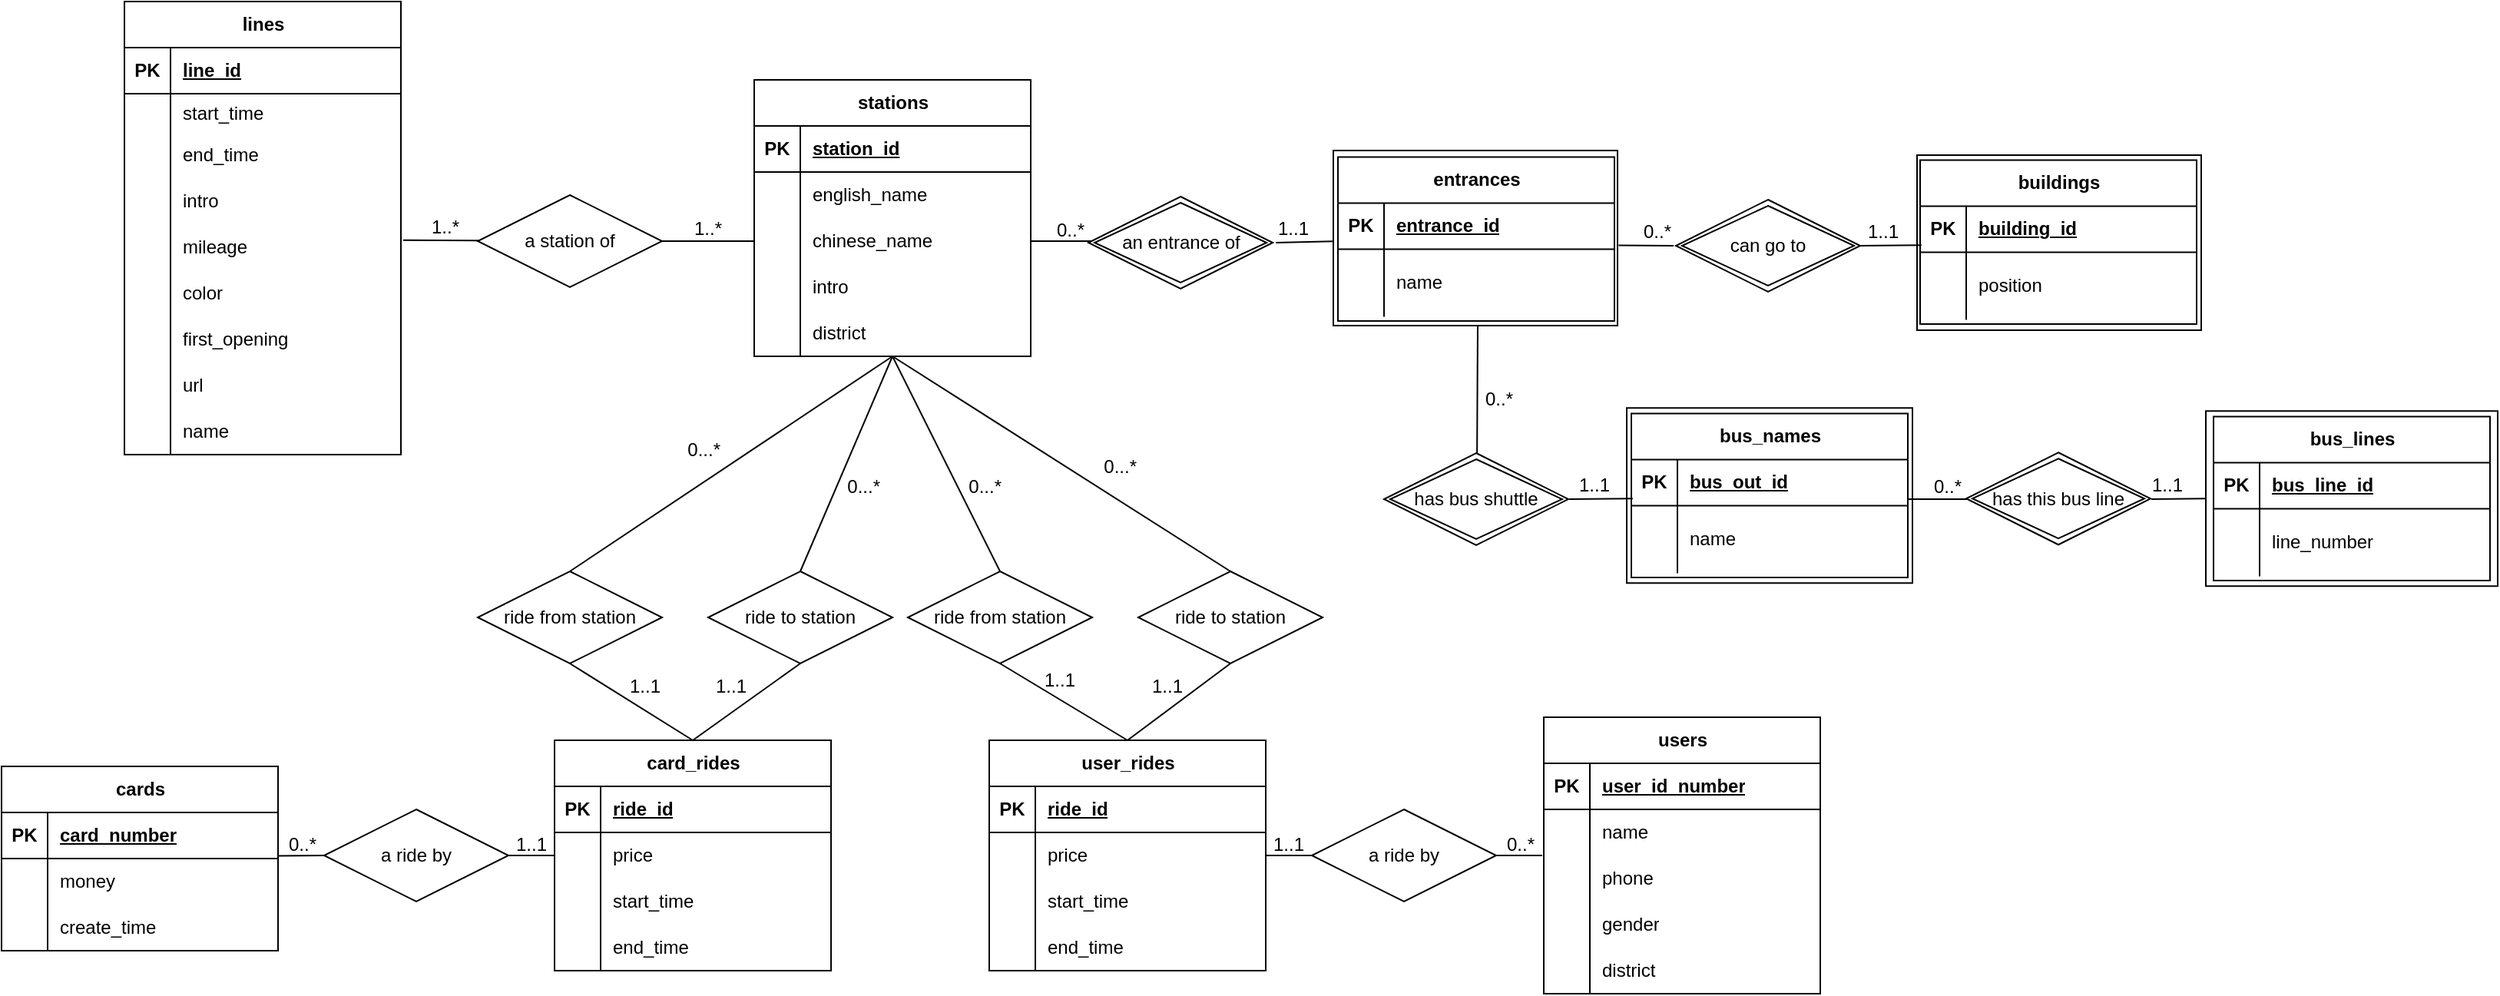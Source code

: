 <mxfile version="24.1.0" type="device">
  <diagram id="R2lEEEUBdFMjLlhIrx00" name="Page-1">
    <mxGraphModel dx="1026" dy="645" grid="1" gridSize="10" guides="1" tooltips="1" connect="1" arrows="1" fold="1" page="1" pageScale="1" pageWidth="1920" pageHeight="1200" math="0" shadow="0" extFonts="Permanent Marker^https://fonts.googleapis.com/css?family=Permanent+Marker">
      <root>
        <mxCell id="0" />
        <mxCell id="1" parent="0" />
        <mxCell id="EbB1QgQNDdHdvBnAkDd7-249" value="" style="rounded=0;whiteSpace=wrap;html=1;fillColor=none;imageWidth=24;" parent="1" vertex="1">
          <mxGeometry x="1515" y="495.63" width="190" height="114" as="geometry" />
        </mxCell>
        <mxCell id="EbB1QgQNDdHdvBnAkDd7-247" value="" style="rounded=0;whiteSpace=wrap;html=1;fillColor=none;imageWidth=24;" parent="1" vertex="1">
          <mxGeometry x="1327" y="329" width="185" height="114" as="geometry" />
        </mxCell>
        <mxCell id="EbB1QgQNDdHdvBnAkDd7-246" value="" style="rounded=0;whiteSpace=wrap;html=1;fillColor=none;imageWidth=24;" parent="1" vertex="1">
          <mxGeometry x="947" y="326" width="185" height="114" as="geometry" />
        </mxCell>
        <mxCell id="EbB1QgQNDdHdvBnAkDd7-248" value="" style="rounded=0;whiteSpace=wrap;html=1;fillColor=none;imageWidth=24;" parent="1" vertex="1">
          <mxGeometry x="1138" y="493.63" width="186" height="114" as="geometry" />
        </mxCell>
        <mxCell id="EbB1QgQNDdHdvBnAkDd7-1" value="lines" style="shape=table;startSize=30;container=1;collapsible=1;childLayout=tableLayout;fixedRows=1;rowLines=0;fontStyle=1;align=center;resizeLast=1;html=1;" parent="1" vertex="1">
          <mxGeometry x="160" y="229" width="180" height="295" as="geometry" />
        </mxCell>
        <mxCell id="EbB1QgQNDdHdvBnAkDd7-2" value="" style="shape=tableRow;horizontal=0;startSize=0;swimlaneHead=0;swimlaneBody=0;fillColor=none;collapsible=0;dropTarget=0;points=[[0,0.5],[1,0.5]];portConstraint=eastwest;top=0;left=0;right=0;bottom=1;" parent="EbB1QgQNDdHdvBnAkDd7-1" vertex="1">
          <mxGeometry y="30" width="180" height="30" as="geometry" />
        </mxCell>
        <mxCell id="EbB1QgQNDdHdvBnAkDd7-3" value="PK" style="shape=partialRectangle;connectable=0;fillColor=none;top=0;left=0;bottom=0;right=0;fontStyle=1;overflow=hidden;whiteSpace=wrap;html=1;" parent="EbB1QgQNDdHdvBnAkDd7-2" vertex="1">
          <mxGeometry width="30" height="30" as="geometry">
            <mxRectangle width="30" height="30" as="alternateBounds" />
          </mxGeometry>
        </mxCell>
        <mxCell id="EbB1QgQNDdHdvBnAkDd7-4" value="line_id" style="shape=partialRectangle;connectable=0;fillColor=none;top=0;left=0;bottom=0;right=0;align=left;spacingLeft=6;fontStyle=5;overflow=hidden;whiteSpace=wrap;html=1;" parent="EbB1QgQNDdHdvBnAkDd7-2" vertex="1">
          <mxGeometry x="30" width="150" height="30" as="geometry">
            <mxRectangle width="150" height="30" as="alternateBounds" />
          </mxGeometry>
        </mxCell>
        <mxCell id="EbB1QgQNDdHdvBnAkDd7-5" value="" style="shape=tableRow;horizontal=0;startSize=0;swimlaneHead=0;swimlaneBody=0;fillColor=none;collapsible=0;dropTarget=0;points=[[0,0.5],[1,0.5]];portConstraint=eastwest;top=0;left=0;right=0;bottom=0;" parent="EbB1QgQNDdHdvBnAkDd7-1" vertex="1">
          <mxGeometry y="60" width="180" height="25" as="geometry" />
        </mxCell>
        <mxCell id="EbB1QgQNDdHdvBnAkDd7-6" value="" style="shape=partialRectangle;connectable=0;fillColor=none;top=0;left=0;bottom=0;right=0;editable=1;overflow=hidden;whiteSpace=wrap;html=1;" parent="EbB1QgQNDdHdvBnAkDd7-5" vertex="1">
          <mxGeometry width="30" height="25" as="geometry">
            <mxRectangle width="30" height="25" as="alternateBounds" />
          </mxGeometry>
        </mxCell>
        <mxCell id="EbB1QgQNDdHdvBnAkDd7-7" value="start_time" style="shape=partialRectangle;connectable=0;fillColor=none;top=0;left=0;bottom=0;right=0;align=left;spacingLeft=6;overflow=hidden;whiteSpace=wrap;html=1;" parent="EbB1QgQNDdHdvBnAkDd7-5" vertex="1">
          <mxGeometry x="30" width="150" height="25" as="geometry">
            <mxRectangle width="150" height="25" as="alternateBounds" />
          </mxGeometry>
        </mxCell>
        <mxCell id="EbB1QgQNDdHdvBnAkDd7-8" value="" style="shape=tableRow;horizontal=0;startSize=0;swimlaneHead=0;swimlaneBody=0;fillColor=none;collapsible=0;dropTarget=0;points=[[0,0.5],[1,0.5]];portConstraint=eastwest;top=0;left=0;right=0;bottom=0;" parent="EbB1QgQNDdHdvBnAkDd7-1" vertex="1">
          <mxGeometry y="85" width="180" height="30" as="geometry" />
        </mxCell>
        <mxCell id="EbB1QgQNDdHdvBnAkDd7-9" value="" style="shape=partialRectangle;connectable=0;fillColor=none;top=0;left=0;bottom=0;right=0;editable=1;overflow=hidden;whiteSpace=wrap;html=1;" parent="EbB1QgQNDdHdvBnAkDd7-8" vertex="1">
          <mxGeometry width="30" height="30" as="geometry">
            <mxRectangle width="30" height="30" as="alternateBounds" />
          </mxGeometry>
        </mxCell>
        <mxCell id="EbB1QgQNDdHdvBnAkDd7-10" value="end_time" style="shape=partialRectangle;connectable=0;fillColor=none;top=0;left=0;bottom=0;right=0;align=left;spacingLeft=6;overflow=hidden;whiteSpace=wrap;html=1;" parent="EbB1QgQNDdHdvBnAkDd7-8" vertex="1">
          <mxGeometry x="30" width="150" height="30" as="geometry">
            <mxRectangle width="150" height="30" as="alternateBounds" />
          </mxGeometry>
        </mxCell>
        <mxCell id="EbB1QgQNDdHdvBnAkDd7-11" value="" style="shape=tableRow;horizontal=0;startSize=0;swimlaneHead=0;swimlaneBody=0;fillColor=none;collapsible=0;dropTarget=0;points=[[0,0.5],[1,0.5]];portConstraint=eastwest;top=0;left=0;right=0;bottom=0;" parent="EbB1QgQNDdHdvBnAkDd7-1" vertex="1">
          <mxGeometry y="115" width="180" height="30" as="geometry" />
        </mxCell>
        <mxCell id="EbB1QgQNDdHdvBnAkDd7-12" value="" style="shape=partialRectangle;connectable=0;fillColor=none;top=0;left=0;bottom=0;right=0;editable=1;overflow=hidden;whiteSpace=wrap;html=1;" parent="EbB1QgQNDdHdvBnAkDd7-11" vertex="1">
          <mxGeometry width="30" height="30" as="geometry">
            <mxRectangle width="30" height="30" as="alternateBounds" />
          </mxGeometry>
        </mxCell>
        <mxCell id="EbB1QgQNDdHdvBnAkDd7-13" value="intro" style="shape=partialRectangle;connectable=0;fillColor=none;top=0;left=0;bottom=0;right=0;align=left;spacingLeft=6;overflow=hidden;whiteSpace=wrap;html=1;" parent="EbB1QgQNDdHdvBnAkDd7-11" vertex="1">
          <mxGeometry x="30" width="150" height="30" as="geometry">
            <mxRectangle width="150" height="30" as="alternateBounds" />
          </mxGeometry>
        </mxCell>
        <mxCell id="EbB1QgQNDdHdvBnAkDd7-19" value="" style="shape=tableRow;horizontal=0;startSize=0;swimlaneHead=0;swimlaneBody=0;fillColor=none;collapsible=0;dropTarget=0;points=[[0,0.5],[1,0.5]];portConstraint=eastwest;top=0;left=0;right=0;bottom=0;" parent="EbB1QgQNDdHdvBnAkDd7-1" vertex="1">
          <mxGeometry y="145" width="180" height="30" as="geometry" />
        </mxCell>
        <mxCell id="EbB1QgQNDdHdvBnAkDd7-20" value="" style="shape=partialRectangle;connectable=0;fillColor=none;top=0;left=0;bottom=0;right=0;editable=1;overflow=hidden;whiteSpace=wrap;html=1;" parent="EbB1QgQNDdHdvBnAkDd7-19" vertex="1">
          <mxGeometry width="30" height="30" as="geometry">
            <mxRectangle width="30" height="30" as="alternateBounds" />
          </mxGeometry>
        </mxCell>
        <mxCell id="EbB1QgQNDdHdvBnAkDd7-21" value="mileage" style="shape=partialRectangle;connectable=0;fillColor=none;top=0;left=0;bottom=0;right=0;align=left;spacingLeft=6;overflow=hidden;whiteSpace=wrap;html=1;" parent="EbB1QgQNDdHdvBnAkDd7-19" vertex="1">
          <mxGeometry x="30" width="150" height="30" as="geometry">
            <mxRectangle width="150" height="30" as="alternateBounds" />
          </mxGeometry>
        </mxCell>
        <mxCell id="EbB1QgQNDdHdvBnAkDd7-16" value="" style="shape=tableRow;horizontal=0;startSize=0;swimlaneHead=0;swimlaneBody=0;fillColor=none;collapsible=0;dropTarget=0;points=[[0,0.5],[1,0.5]];portConstraint=eastwest;top=0;left=0;right=0;bottom=0;" parent="EbB1QgQNDdHdvBnAkDd7-1" vertex="1">
          <mxGeometry y="175" width="180" height="30" as="geometry" />
        </mxCell>
        <mxCell id="EbB1QgQNDdHdvBnAkDd7-17" value="" style="shape=partialRectangle;connectable=0;fillColor=none;top=0;left=0;bottom=0;right=0;editable=1;overflow=hidden;whiteSpace=wrap;html=1;" parent="EbB1QgQNDdHdvBnAkDd7-16" vertex="1">
          <mxGeometry width="30" height="30" as="geometry">
            <mxRectangle width="30" height="30" as="alternateBounds" />
          </mxGeometry>
        </mxCell>
        <mxCell id="EbB1QgQNDdHdvBnAkDd7-18" value="color" style="shape=partialRectangle;connectable=0;fillColor=none;top=0;left=0;bottom=0;right=0;align=left;spacingLeft=6;overflow=hidden;whiteSpace=wrap;html=1;" parent="EbB1QgQNDdHdvBnAkDd7-16" vertex="1">
          <mxGeometry x="30" width="150" height="30" as="geometry">
            <mxRectangle width="150" height="30" as="alternateBounds" />
          </mxGeometry>
        </mxCell>
        <mxCell id="EbB1QgQNDdHdvBnAkDd7-22" value="" style="shape=tableRow;horizontal=0;startSize=0;swimlaneHead=0;swimlaneBody=0;fillColor=none;collapsible=0;dropTarget=0;points=[[0,0.5],[1,0.5]];portConstraint=eastwest;top=0;left=0;right=0;bottom=0;" parent="EbB1QgQNDdHdvBnAkDd7-1" vertex="1">
          <mxGeometry y="205" width="180" height="30" as="geometry" />
        </mxCell>
        <mxCell id="EbB1QgQNDdHdvBnAkDd7-23" value="" style="shape=partialRectangle;connectable=0;fillColor=none;top=0;left=0;bottom=0;right=0;editable=1;overflow=hidden;whiteSpace=wrap;html=1;" parent="EbB1QgQNDdHdvBnAkDd7-22" vertex="1">
          <mxGeometry width="30" height="30" as="geometry">
            <mxRectangle width="30" height="30" as="alternateBounds" />
          </mxGeometry>
        </mxCell>
        <mxCell id="EbB1QgQNDdHdvBnAkDd7-24" value="first_opening" style="shape=partialRectangle;connectable=0;fillColor=none;top=0;left=0;bottom=0;right=0;align=left;spacingLeft=6;overflow=hidden;whiteSpace=wrap;html=1;" parent="EbB1QgQNDdHdvBnAkDd7-22" vertex="1">
          <mxGeometry x="30" width="150" height="30" as="geometry">
            <mxRectangle width="150" height="30" as="alternateBounds" />
          </mxGeometry>
        </mxCell>
        <mxCell id="EbB1QgQNDdHdvBnAkDd7-25" value="" style="shape=tableRow;horizontal=0;startSize=0;swimlaneHead=0;swimlaneBody=0;fillColor=none;collapsible=0;dropTarget=0;points=[[0,0.5],[1,0.5]];portConstraint=eastwest;top=0;left=0;right=0;bottom=0;" parent="EbB1QgQNDdHdvBnAkDd7-1" vertex="1">
          <mxGeometry y="235" width="180" height="30" as="geometry" />
        </mxCell>
        <mxCell id="EbB1QgQNDdHdvBnAkDd7-26" value="" style="shape=partialRectangle;connectable=0;fillColor=none;top=0;left=0;bottom=0;right=0;editable=1;overflow=hidden;whiteSpace=wrap;html=1;" parent="EbB1QgQNDdHdvBnAkDd7-25" vertex="1">
          <mxGeometry width="30" height="30" as="geometry">
            <mxRectangle width="30" height="30" as="alternateBounds" />
          </mxGeometry>
        </mxCell>
        <mxCell id="EbB1QgQNDdHdvBnAkDd7-27" value="url" style="shape=partialRectangle;connectable=0;fillColor=none;top=0;left=0;bottom=0;right=0;align=left;spacingLeft=6;overflow=hidden;whiteSpace=wrap;html=1;" parent="EbB1QgQNDdHdvBnAkDd7-25" vertex="1">
          <mxGeometry x="30" width="150" height="30" as="geometry">
            <mxRectangle width="150" height="30" as="alternateBounds" />
          </mxGeometry>
        </mxCell>
        <mxCell id="EbB1QgQNDdHdvBnAkDd7-28" value="" style="shape=tableRow;horizontal=0;startSize=0;swimlaneHead=0;swimlaneBody=0;fillColor=none;collapsible=0;dropTarget=0;points=[[0,0.5],[1,0.5]];portConstraint=eastwest;top=0;left=0;right=0;bottom=0;" parent="EbB1QgQNDdHdvBnAkDd7-1" vertex="1">
          <mxGeometry y="265" width="180" height="30" as="geometry" />
        </mxCell>
        <mxCell id="EbB1QgQNDdHdvBnAkDd7-29" value="" style="shape=partialRectangle;connectable=0;fillColor=none;top=0;left=0;bottom=0;right=0;editable=1;overflow=hidden;whiteSpace=wrap;html=1;" parent="EbB1QgQNDdHdvBnAkDd7-28" vertex="1">
          <mxGeometry width="30" height="30" as="geometry">
            <mxRectangle width="30" height="30" as="alternateBounds" />
          </mxGeometry>
        </mxCell>
        <mxCell id="EbB1QgQNDdHdvBnAkDd7-30" value="name" style="shape=partialRectangle;connectable=0;fillColor=none;top=0;left=0;bottom=0;right=0;align=left;spacingLeft=6;overflow=hidden;whiteSpace=wrap;html=1;" parent="EbB1QgQNDdHdvBnAkDd7-28" vertex="1">
          <mxGeometry x="30" width="150" height="30" as="geometry">
            <mxRectangle width="150" height="30" as="alternateBounds" />
          </mxGeometry>
        </mxCell>
        <mxCell id="EbB1QgQNDdHdvBnAkDd7-63" value="stations" style="shape=table;startSize=30;container=1;collapsible=1;childLayout=tableLayout;fixedRows=1;rowLines=0;fontStyle=1;align=center;resizeLast=1;html=1;" parent="1" vertex="1">
          <mxGeometry x="570" y="280" width="180" height="180" as="geometry" />
        </mxCell>
        <mxCell id="EbB1QgQNDdHdvBnAkDd7-64" value="" style="shape=tableRow;horizontal=0;startSize=0;swimlaneHead=0;swimlaneBody=0;fillColor=none;collapsible=0;dropTarget=0;points=[[0,0.5],[1,0.5]];portConstraint=eastwest;top=0;left=0;right=0;bottom=1;" parent="EbB1QgQNDdHdvBnAkDd7-63" vertex="1">
          <mxGeometry y="30" width="180" height="30" as="geometry" />
        </mxCell>
        <mxCell id="EbB1QgQNDdHdvBnAkDd7-65" value="PK" style="shape=partialRectangle;connectable=0;fillColor=none;top=0;left=0;bottom=0;right=0;fontStyle=1;overflow=hidden;whiteSpace=wrap;html=1;" parent="EbB1QgQNDdHdvBnAkDd7-64" vertex="1">
          <mxGeometry width="30" height="30" as="geometry">
            <mxRectangle width="30" height="30" as="alternateBounds" />
          </mxGeometry>
        </mxCell>
        <mxCell id="EbB1QgQNDdHdvBnAkDd7-66" value="station_id" style="shape=partialRectangle;connectable=0;fillColor=none;top=0;left=0;bottom=0;right=0;align=left;spacingLeft=6;fontStyle=5;overflow=hidden;whiteSpace=wrap;html=1;" parent="EbB1QgQNDdHdvBnAkDd7-64" vertex="1">
          <mxGeometry x="30" width="150" height="30" as="geometry">
            <mxRectangle width="150" height="30" as="alternateBounds" />
          </mxGeometry>
        </mxCell>
        <mxCell id="EbB1QgQNDdHdvBnAkDd7-67" value="" style="shape=tableRow;horizontal=0;startSize=0;swimlaneHead=0;swimlaneBody=0;fillColor=none;collapsible=0;dropTarget=0;points=[[0,0.5],[1,0.5]];portConstraint=eastwest;top=0;left=0;right=0;bottom=0;" parent="EbB1QgQNDdHdvBnAkDd7-63" vertex="1">
          <mxGeometry y="60" width="180" height="30" as="geometry" />
        </mxCell>
        <mxCell id="EbB1QgQNDdHdvBnAkDd7-68" value="" style="shape=partialRectangle;connectable=0;fillColor=none;top=0;left=0;bottom=0;right=0;editable=1;overflow=hidden;whiteSpace=wrap;html=1;" parent="EbB1QgQNDdHdvBnAkDd7-67" vertex="1">
          <mxGeometry width="30" height="30" as="geometry">
            <mxRectangle width="30" height="30" as="alternateBounds" />
          </mxGeometry>
        </mxCell>
        <mxCell id="EbB1QgQNDdHdvBnAkDd7-69" value="english_name" style="shape=partialRectangle;connectable=0;fillColor=none;top=0;left=0;bottom=0;right=0;align=left;spacingLeft=6;overflow=hidden;whiteSpace=wrap;html=1;" parent="EbB1QgQNDdHdvBnAkDd7-67" vertex="1">
          <mxGeometry x="30" width="150" height="30" as="geometry">
            <mxRectangle width="150" height="30" as="alternateBounds" />
          </mxGeometry>
        </mxCell>
        <mxCell id="EbB1QgQNDdHdvBnAkDd7-70" value="" style="shape=tableRow;horizontal=0;startSize=0;swimlaneHead=0;swimlaneBody=0;fillColor=none;collapsible=0;dropTarget=0;points=[[0,0.5],[1,0.5]];portConstraint=eastwest;top=0;left=0;right=0;bottom=0;" parent="EbB1QgQNDdHdvBnAkDd7-63" vertex="1">
          <mxGeometry y="90" width="180" height="30" as="geometry" />
        </mxCell>
        <mxCell id="EbB1QgQNDdHdvBnAkDd7-71" value="" style="shape=partialRectangle;connectable=0;fillColor=none;top=0;left=0;bottom=0;right=0;editable=1;overflow=hidden;whiteSpace=wrap;html=1;" parent="EbB1QgQNDdHdvBnAkDd7-70" vertex="1">
          <mxGeometry width="30" height="30" as="geometry">
            <mxRectangle width="30" height="30" as="alternateBounds" />
          </mxGeometry>
        </mxCell>
        <mxCell id="EbB1QgQNDdHdvBnAkDd7-72" value="chinese_name" style="shape=partialRectangle;connectable=0;fillColor=none;top=0;left=0;bottom=0;right=0;align=left;spacingLeft=6;overflow=hidden;whiteSpace=wrap;html=1;" parent="EbB1QgQNDdHdvBnAkDd7-70" vertex="1">
          <mxGeometry x="30" width="150" height="30" as="geometry">
            <mxRectangle width="150" height="30" as="alternateBounds" />
          </mxGeometry>
        </mxCell>
        <mxCell id="EbB1QgQNDdHdvBnAkDd7-73" value="" style="shape=tableRow;horizontal=0;startSize=0;swimlaneHead=0;swimlaneBody=0;fillColor=none;collapsible=0;dropTarget=0;points=[[0,0.5],[1,0.5]];portConstraint=eastwest;top=0;left=0;right=0;bottom=0;" parent="EbB1QgQNDdHdvBnAkDd7-63" vertex="1">
          <mxGeometry y="120" width="180" height="30" as="geometry" />
        </mxCell>
        <mxCell id="EbB1QgQNDdHdvBnAkDd7-74" value="" style="shape=partialRectangle;connectable=0;fillColor=none;top=0;left=0;bottom=0;right=0;editable=1;overflow=hidden;whiteSpace=wrap;html=1;" parent="EbB1QgQNDdHdvBnAkDd7-73" vertex="1">
          <mxGeometry width="30" height="30" as="geometry">
            <mxRectangle width="30" height="30" as="alternateBounds" />
          </mxGeometry>
        </mxCell>
        <mxCell id="EbB1QgQNDdHdvBnAkDd7-75" value="intro" style="shape=partialRectangle;connectable=0;fillColor=none;top=0;left=0;bottom=0;right=0;align=left;spacingLeft=6;overflow=hidden;whiteSpace=wrap;html=1;" parent="EbB1QgQNDdHdvBnAkDd7-73" vertex="1">
          <mxGeometry x="30" width="150" height="30" as="geometry">
            <mxRectangle width="150" height="30" as="alternateBounds" />
          </mxGeometry>
        </mxCell>
        <mxCell id="EbB1QgQNDdHdvBnAkDd7-76" value="" style="shape=tableRow;horizontal=0;startSize=0;swimlaneHead=0;swimlaneBody=0;fillColor=none;collapsible=0;dropTarget=0;points=[[0,0.5],[1,0.5]];portConstraint=eastwest;top=0;left=0;right=0;bottom=0;" parent="EbB1QgQNDdHdvBnAkDd7-63" vertex="1">
          <mxGeometry y="150" width="180" height="30" as="geometry" />
        </mxCell>
        <mxCell id="EbB1QgQNDdHdvBnAkDd7-77" value="" style="shape=partialRectangle;connectable=0;fillColor=none;top=0;left=0;bottom=0;right=0;editable=1;overflow=hidden;whiteSpace=wrap;html=1;" parent="EbB1QgQNDdHdvBnAkDd7-76" vertex="1">
          <mxGeometry width="30" height="30" as="geometry">
            <mxRectangle width="30" height="30" as="alternateBounds" />
          </mxGeometry>
        </mxCell>
        <mxCell id="EbB1QgQNDdHdvBnAkDd7-78" value="district" style="shape=partialRectangle;connectable=0;fillColor=none;top=0;left=0;bottom=0;right=0;align=left;spacingLeft=6;overflow=hidden;whiteSpace=wrap;html=1;" parent="EbB1QgQNDdHdvBnAkDd7-76" vertex="1">
          <mxGeometry x="30" width="150" height="30" as="geometry">
            <mxRectangle width="150" height="30" as="alternateBounds" />
          </mxGeometry>
        </mxCell>
        <mxCell id="EbB1QgQNDdHdvBnAkDd7-79" value="a station of" style="shape=rhombus;perimeter=rhombusPerimeter;whiteSpace=wrap;html=1;align=center;" parent="1" vertex="1">
          <mxGeometry x="390" y="355" width="120" height="60" as="geometry" />
        </mxCell>
        <mxCell id="EbB1QgQNDdHdvBnAkDd7-84" value="" style="endArrow=none;html=1;rounded=0;entryX=0;entryY=0.5;entryDx=0;entryDy=0;" parent="1" target="EbB1QgQNDdHdvBnAkDd7-70" edge="1">
          <mxGeometry relative="1" as="geometry">
            <mxPoint x="510" y="385" as="sourcePoint" />
            <mxPoint x="670" y="400" as="targetPoint" />
          </mxGeometry>
        </mxCell>
        <mxCell id="EbB1QgQNDdHdvBnAkDd7-85" value="1..*" style="resizable=0;html=1;whiteSpace=wrap;align=right;verticalAlign=bottom;" parent="EbB1QgQNDdHdvBnAkDd7-84" connectable="0" vertex="1">
          <mxGeometry x="1" relative="1" as="geometry">
            <mxPoint x="-20" as="offset" />
          </mxGeometry>
        </mxCell>
        <mxCell id="EbB1QgQNDdHdvBnAkDd7-89" value="" style="endArrow=none;html=1;rounded=0;exitX=1.008;exitY=0.344;exitDx=0;exitDy=0;exitPerimeter=0;" parent="1" source="EbB1QgQNDdHdvBnAkDd7-19" target="EbB1QgQNDdHdvBnAkDd7-79" edge="1">
          <mxGeometry relative="1" as="geometry">
            <mxPoint x="360" y="450" as="sourcePoint" />
            <mxPoint x="520" y="450" as="targetPoint" />
          </mxGeometry>
        </mxCell>
        <mxCell id="EbB1QgQNDdHdvBnAkDd7-90" value="1..*" style="resizable=0;html=1;whiteSpace=wrap;align=right;verticalAlign=bottom;" parent="EbB1QgQNDdHdvBnAkDd7-89" connectable="0" vertex="1">
          <mxGeometry x="1" relative="1" as="geometry">
            <mxPoint x="-11" as="offset" />
          </mxGeometry>
        </mxCell>
        <mxCell id="EbB1QgQNDdHdvBnAkDd7-91" value="entrances" style="shape=table;startSize=30;container=1;collapsible=1;childLayout=tableLayout;fixedRows=1;rowLines=0;fontStyle=1;align=center;resizeLast=1;html=1;" parent="1" vertex="1">
          <mxGeometry x="950" y="330.25" width="180" height="106.75" as="geometry" />
        </mxCell>
        <mxCell id="EbB1QgQNDdHdvBnAkDd7-92" value="" style="shape=tableRow;horizontal=0;startSize=0;swimlaneHead=0;swimlaneBody=0;fillColor=none;collapsible=0;dropTarget=0;points=[[0,0.5],[1,0.5]];portConstraint=eastwest;top=0;left=0;right=0;bottom=1;" parent="EbB1QgQNDdHdvBnAkDd7-91" vertex="1">
          <mxGeometry y="30" width="180" height="30" as="geometry" />
        </mxCell>
        <mxCell id="EbB1QgQNDdHdvBnAkDd7-93" value="PK" style="shape=partialRectangle;connectable=0;fillColor=none;top=0;left=0;bottom=0;right=0;fontStyle=1;overflow=hidden;whiteSpace=wrap;html=1;" parent="EbB1QgQNDdHdvBnAkDd7-92" vertex="1">
          <mxGeometry width="30" height="30" as="geometry">
            <mxRectangle width="30" height="30" as="alternateBounds" />
          </mxGeometry>
        </mxCell>
        <mxCell id="EbB1QgQNDdHdvBnAkDd7-94" value="entrance_id" style="shape=partialRectangle;connectable=0;fillColor=none;top=0;left=0;bottom=0;right=0;align=left;spacingLeft=6;fontStyle=5;overflow=hidden;whiteSpace=wrap;html=1;" parent="EbB1QgQNDdHdvBnAkDd7-92" vertex="1">
          <mxGeometry x="30" width="150" height="30" as="geometry">
            <mxRectangle width="150" height="30" as="alternateBounds" />
          </mxGeometry>
        </mxCell>
        <mxCell id="EbB1QgQNDdHdvBnAkDd7-95" value="" style="shape=tableRow;horizontal=0;startSize=0;swimlaneHead=0;swimlaneBody=0;fillColor=none;collapsible=0;dropTarget=0;points=[[0,0.5],[1,0.5]];portConstraint=eastwest;top=0;left=0;right=0;bottom=0;" parent="EbB1QgQNDdHdvBnAkDd7-91" vertex="1">
          <mxGeometry y="60" width="180" height="44" as="geometry" />
        </mxCell>
        <mxCell id="EbB1QgQNDdHdvBnAkDd7-96" value="" style="shape=partialRectangle;connectable=0;fillColor=none;top=0;left=0;bottom=0;right=0;editable=1;overflow=hidden;whiteSpace=wrap;html=1;" parent="EbB1QgQNDdHdvBnAkDd7-95" vertex="1">
          <mxGeometry width="30" height="44" as="geometry">
            <mxRectangle width="30" height="44" as="alternateBounds" />
          </mxGeometry>
        </mxCell>
        <mxCell id="EbB1QgQNDdHdvBnAkDd7-97" value="name" style="shape=partialRectangle;connectable=0;fillColor=none;top=0;left=0;bottom=0;right=0;align=left;spacingLeft=6;overflow=hidden;whiteSpace=wrap;html=1;" parent="EbB1QgQNDdHdvBnAkDd7-95" vertex="1">
          <mxGeometry x="30" width="150" height="44" as="geometry">
            <mxRectangle width="150" height="44" as="alternateBounds" />
          </mxGeometry>
        </mxCell>
        <mxCell id="EbB1QgQNDdHdvBnAkDd7-115" value="" style="endArrow=none;html=1;rounded=0;exitX=0;exitY=0.5;exitDx=0;exitDy=0;" parent="1" edge="1">
          <mxGeometry relative="1" as="geometry">
            <mxPoint x="789.56" y="385" as="sourcePoint" />
            <mxPoint x="750" y="385" as="targetPoint" />
          </mxGeometry>
        </mxCell>
        <mxCell id="EbB1QgQNDdHdvBnAkDd7-116" value="0..*" style="resizable=0;html=1;whiteSpace=wrap;align=right;verticalAlign=bottom;" parent="EbB1QgQNDdHdvBnAkDd7-115" connectable="0" vertex="1">
          <mxGeometry x="1" relative="1" as="geometry">
            <mxPoint x="36" y="1" as="offset" />
          </mxGeometry>
        </mxCell>
        <mxCell id="EbB1QgQNDdHdvBnAkDd7-117" value="" style="endArrow=none;html=1;rounded=0;entryX=-0.003;entryY=0.519;entryDx=0;entryDy=0;entryPerimeter=0;exitX=1;exitY=0.5;exitDx=0;exitDy=0;" parent="1" target="EbB1QgQNDdHdvBnAkDd7-246" edge="1">
          <mxGeometry relative="1" as="geometry">
            <mxPoint x="909.56" y="386" as="sourcePoint" />
            <mxPoint x="580" y="396" as="targetPoint" />
          </mxGeometry>
        </mxCell>
        <mxCell id="EbB1QgQNDdHdvBnAkDd7-118" value="1..1" style="resizable=0;html=1;whiteSpace=wrap;align=right;verticalAlign=bottom;" parent="EbB1QgQNDdHdvBnAkDd7-117" connectable="0" vertex="1">
          <mxGeometry x="1" relative="1" as="geometry">
            <mxPoint x="-14" as="offset" />
          </mxGeometry>
        </mxCell>
        <mxCell id="EbB1QgQNDdHdvBnAkDd7-138" value="buildings" style="shape=table;startSize=30;container=1;collapsible=1;childLayout=tableLayout;fixedRows=1;rowLines=0;fontStyle=1;align=center;resizeLast=1;html=1;" parent="1" vertex="1">
          <mxGeometry x="1329" y="332.25" width="180" height="106.75" as="geometry" />
        </mxCell>
        <mxCell id="EbB1QgQNDdHdvBnAkDd7-139" value="" style="shape=tableRow;horizontal=0;startSize=0;swimlaneHead=0;swimlaneBody=0;fillColor=none;collapsible=0;dropTarget=0;points=[[0,0.5],[1,0.5]];portConstraint=eastwest;top=0;left=0;right=0;bottom=1;" parent="EbB1QgQNDdHdvBnAkDd7-138" vertex="1">
          <mxGeometry y="30" width="180" height="30" as="geometry" />
        </mxCell>
        <mxCell id="EbB1QgQNDdHdvBnAkDd7-140" value="PK" style="shape=partialRectangle;connectable=0;fillColor=none;top=0;left=0;bottom=0;right=0;fontStyle=1;overflow=hidden;whiteSpace=wrap;html=1;" parent="EbB1QgQNDdHdvBnAkDd7-139" vertex="1">
          <mxGeometry width="30" height="30" as="geometry">
            <mxRectangle width="30" height="30" as="alternateBounds" />
          </mxGeometry>
        </mxCell>
        <mxCell id="EbB1QgQNDdHdvBnAkDd7-141" value="building_id" style="shape=partialRectangle;connectable=0;fillColor=none;top=0;left=0;bottom=0;right=0;align=left;spacingLeft=6;fontStyle=5;overflow=hidden;whiteSpace=wrap;html=1;" parent="EbB1QgQNDdHdvBnAkDd7-139" vertex="1">
          <mxGeometry x="30" width="150" height="30" as="geometry">
            <mxRectangle width="150" height="30" as="alternateBounds" />
          </mxGeometry>
        </mxCell>
        <mxCell id="EbB1QgQNDdHdvBnAkDd7-142" value="" style="shape=tableRow;horizontal=0;startSize=0;swimlaneHead=0;swimlaneBody=0;fillColor=none;collapsible=0;dropTarget=0;points=[[0,0.5],[1,0.5]];portConstraint=eastwest;top=0;left=0;right=0;bottom=0;" parent="EbB1QgQNDdHdvBnAkDd7-138" vertex="1">
          <mxGeometry y="60" width="180" height="44" as="geometry" />
        </mxCell>
        <mxCell id="EbB1QgQNDdHdvBnAkDd7-143" value="" style="shape=partialRectangle;connectable=0;fillColor=none;top=0;left=0;bottom=0;right=0;editable=1;overflow=hidden;whiteSpace=wrap;html=1;" parent="EbB1QgQNDdHdvBnAkDd7-142" vertex="1">
          <mxGeometry width="30" height="44" as="geometry">
            <mxRectangle width="30" height="44" as="alternateBounds" />
          </mxGeometry>
        </mxCell>
        <mxCell id="EbB1QgQNDdHdvBnAkDd7-144" value="position" style="shape=partialRectangle;connectable=0;fillColor=none;top=0;left=0;bottom=0;right=0;align=left;spacingLeft=6;overflow=hidden;whiteSpace=wrap;html=1;" parent="EbB1QgQNDdHdvBnAkDd7-142" vertex="1">
          <mxGeometry x="30" width="150" height="44" as="geometry">
            <mxRectangle width="150" height="44" as="alternateBounds" />
          </mxGeometry>
        </mxCell>
        <mxCell id="EbB1QgQNDdHdvBnAkDd7-146" value="" style="endArrow=none;html=1;rounded=0;exitX=0;exitY=0.5;exitDx=0;exitDy=0;entryX=1.004;entryY=0.542;entryDx=0;entryDy=0;entryPerimeter=0;" parent="1" target="EbB1QgQNDdHdvBnAkDd7-246" edge="1">
          <mxGeometry relative="1" as="geometry">
            <mxPoint x="1168.56" y="388" as="sourcePoint" />
            <mxPoint x="1130" y="388" as="targetPoint" />
          </mxGeometry>
        </mxCell>
        <mxCell id="EbB1QgQNDdHdvBnAkDd7-147" value="0..*" style="resizable=0;html=1;whiteSpace=wrap;align=right;verticalAlign=bottom;" parent="EbB1QgQNDdHdvBnAkDd7-146" connectable="0" vertex="1">
          <mxGeometry x="1" relative="1" as="geometry">
            <mxPoint x="36" as="offset" />
          </mxGeometry>
        </mxCell>
        <mxCell id="EbB1QgQNDdHdvBnAkDd7-148" value="" style="endArrow=none;html=1;rounded=0;entryX=0.005;entryY=-0.104;entryDx=0;entryDy=0;entryPerimeter=0;exitX=1;exitY=0.5;exitDx=0;exitDy=0;" parent="1" target="EbB1QgQNDdHdvBnAkDd7-142" edge="1">
          <mxGeometry relative="1" as="geometry">
            <mxPoint x="1288.56" y="388" as="sourcePoint" />
            <mxPoint x="959" y="398" as="targetPoint" />
          </mxGeometry>
        </mxCell>
        <mxCell id="EbB1QgQNDdHdvBnAkDd7-149" value="1..1" style="resizable=0;html=1;whiteSpace=wrap;align=right;verticalAlign=bottom;" parent="EbB1QgQNDdHdvBnAkDd7-148" connectable="0" vertex="1">
          <mxGeometry x="1" relative="1" as="geometry">
            <mxPoint x="-14" as="offset" />
          </mxGeometry>
        </mxCell>
        <mxCell id="EbB1QgQNDdHdvBnAkDd7-150" value="bus_names" style="shape=table;startSize=30;container=1;collapsible=1;childLayout=tableLayout;fixedRows=1;rowLines=0;fontStyle=1;align=center;resizeLast=1;html=1;" parent="1" vertex="1">
          <mxGeometry x="1141" y="497.25" width="180" height="106.75" as="geometry" />
        </mxCell>
        <mxCell id="EbB1QgQNDdHdvBnAkDd7-151" value="" style="shape=tableRow;horizontal=0;startSize=0;swimlaneHead=0;swimlaneBody=0;fillColor=none;collapsible=0;dropTarget=0;points=[[0,0.5],[1,0.5]];portConstraint=eastwest;top=0;left=0;right=0;bottom=1;" parent="EbB1QgQNDdHdvBnAkDd7-150" vertex="1">
          <mxGeometry y="30" width="180" height="30" as="geometry" />
        </mxCell>
        <mxCell id="EbB1QgQNDdHdvBnAkDd7-152" value="PK" style="shape=partialRectangle;connectable=0;fillColor=none;top=0;left=0;bottom=0;right=0;fontStyle=1;overflow=hidden;whiteSpace=wrap;html=1;" parent="EbB1QgQNDdHdvBnAkDd7-151" vertex="1">
          <mxGeometry width="30" height="30" as="geometry">
            <mxRectangle width="30" height="30" as="alternateBounds" />
          </mxGeometry>
        </mxCell>
        <mxCell id="EbB1QgQNDdHdvBnAkDd7-153" value="bus_out_id" style="shape=partialRectangle;connectable=0;fillColor=none;top=0;left=0;bottom=0;right=0;align=left;spacingLeft=6;fontStyle=5;overflow=hidden;whiteSpace=wrap;html=1;" parent="EbB1QgQNDdHdvBnAkDd7-151" vertex="1">
          <mxGeometry x="30" width="150" height="30" as="geometry">
            <mxRectangle width="150" height="30" as="alternateBounds" />
          </mxGeometry>
        </mxCell>
        <mxCell id="EbB1QgQNDdHdvBnAkDd7-154" value="" style="shape=tableRow;horizontal=0;startSize=0;swimlaneHead=0;swimlaneBody=0;fillColor=none;collapsible=0;dropTarget=0;points=[[0,0.5],[1,0.5]];portConstraint=eastwest;top=0;left=0;right=0;bottom=0;" parent="EbB1QgQNDdHdvBnAkDd7-150" vertex="1">
          <mxGeometry y="60" width="180" height="44" as="geometry" />
        </mxCell>
        <mxCell id="EbB1QgQNDdHdvBnAkDd7-155" value="" style="shape=partialRectangle;connectable=0;fillColor=none;top=0;left=0;bottom=0;right=0;editable=1;overflow=hidden;whiteSpace=wrap;html=1;" parent="EbB1QgQNDdHdvBnAkDd7-154" vertex="1">
          <mxGeometry width="30" height="44" as="geometry">
            <mxRectangle width="30" height="44" as="alternateBounds" />
          </mxGeometry>
        </mxCell>
        <mxCell id="EbB1QgQNDdHdvBnAkDd7-156" value="name" style="shape=partialRectangle;connectable=0;fillColor=none;top=0;left=0;bottom=0;right=0;align=left;spacingLeft=6;overflow=hidden;whiteSpace=wrap;html=1;" parent="EbB1QgQNDdHdvBnAkDd7-154" vertex="1">
          <mxGeometry x="30" width="150" height="44" as="geometry">
            <mxRectangle width="150" height="44" as="alternateBounds" />
          </mxGeometry>
        </mxCell>
        <mxCell id="EbB1QgQNDdHdvBnAkDd7-158" value="" style="endArrow=none;html=1;rounded=0;exitX=0.5;exitY=0;exitDx=0;exitDy=0;" parent="1" edge="1">
          <mxGeometry relative="1" as="geometry">
            <mxPoint x="1040.56" y="523" as="sourcePoint" />
            <mxPoint x="1041" y="440" as="targetPoint" />
          </mxGeometry>
        </mxCell>
        <mxCell id="EbB1QgQNDdHdvBnAkDd7-159" value="0..*" style="resizable=0;html=1;whiteSpace=wrap;align=right;verticalAlign=bottom;rotation=0;" parent="EbB1QgQNDdHdvBnAkDd7-158" connectable="0" vertex="1">
          <mxGeometry x="1" relative="1" as="geometry">
            <mxPoint x="25" y="56" as="offset" />
          </mxGeometry>
        </mxCell>
        <mxCell id="EbB1QgQNDdHdvBnAkDd7-160" value="" style="endArrow=none;html=1;rounded=0;entryX=0.005;entryY=-0.104;entryDx=0;entryDy=0;entryPerimeter=0;exitX=1;exitY=0.5;exitDx=0;exitDy=0;" parent="1" target="EbB1QgQNDdHdvBnAkDd7-154" edge="1">
          <mxGeometry relative="1" as="geometry">
            <mxPoint x="1100.56" y="553" as="sourcePoint" />
            <mxPoint x="771" y="563" as="targetPoint" />
          </mxGeometry>
        </mxCell>
        <mxCell id="EbB1QgQNDdHdvBnAkDd7-161" value="1..1" style="resizable=0;html=1;whiteSpace=wrap;align=right;verticalAlign=bottom;" parent="EbB1QgQNDdHdvBnAkDd7-160" connectable="0" vertex="1">
          <mxGeometry x="1" relative="1" as="geometry">
            <mxPoint x="-14" as="offset" />
          </mxGeometry>
        </mxCell>
        <mxCell id="EbB1QgQNDdHdvBnAkDd7-162" value="bus_lines" style="shape=table;startSize=30;container=1;collapsible=1;childLayout=tableLayout;fixedRows=1;rowLines=0;fontStyle=1;align=center;resizeLast=1;html=1;" parent="1" vertex="1">
          <mxGeometry x="1520" y="499.25" width="180" height="106.75" as="geometry" />
        </mxCell>
        <mxCell id="EbB1QgQNDdHdvBnAkDd7-163" value="" style="shape=tableRow;horizontal=0;startSize=0;swimlaneHead=0;swimlaneBody=0;fillColor=none;collapsible=0;dropTarget=0;points=[[0,0.5],[1,0.5]];portConstraint=eastwest;top=0;left=0;right=0;bottom=1;" parent="EbB1QgQNDdHdvBnAkDd7-162" vertex="1">
          <mxGeometry y="30" width="180" height="30" as="geometry" />
        </mxCell>
        <mxCell id="EbB1QgQNDdHdvBnAkDd7-164" value="PK" style="shape=partialRectangle;connectable=0;fillColor=none;top=0;left=0;bottom=0;right=0;fontStyle=1;overflow=hidden;whiteSpace=wrap;html=1;" parent="EbB1QgQNDdHdvBnAkDd7-163" vertex="1">
          <mxGeometry width="30" height="30" as="geometry">
            <mxRectangle width="30" height="30" as="alternateBounds" />
          </mxGeometry>
        </mxCell>
        <mxCell id="EbB1QgQNDdHdvBnAkDd7-165" value="bus_line_id" style="shape=partialRectangle;connectable=0;fillColor=none;top=0;left=0;bottom=0;right=0;align=left;spacingLeft=6;fontStyle=5;overflow=hidden;whiteSpace=wrap;html=1;" parent="EbB1QgQNDdHdvBnAkDd7-163" vertex="1">
          <mxGeometry x="30" width="150" height="30" as="geometry">
            <mxRectangle width="150" height="30" as="alternateBounds" />
          </mxGeometry>
        </mxCell>
        <mxCell id="EbB1QgQNDdHdvBnAkDd7-166" value="" style="shape=tableRow;horizontal=0;startSize=0;swimlaneHead=0;swimlaneBody=0;fillColor=none;collapsible=0;dropTarget=0;points=[[0,0.5],[1,0.5]];portConstraint=eastwest;top=0;left=0;right=0;bottom=0;" parent="EbB1QgQNDdHdvBnAkDd7-162" vertex="1">
          <mxGeometry y="60" width="180" height="44" as="geometry" />
        </mxCell>
        <mxCell id="EbB1QgQNDdHdvBnAkDd7-167" value="" style="shape=partialRectangle;connectable=0;fillColor=none;top=0;left=0;bottom=0;right=0;editable=1;overflow=hidden;whiteSpace=wrap;html=1;" parent="EbB1QgQNDdHdvBnAkDd7-166" vertex="1">
          <mxGeometry width="30" height="44" as="geometry">
            <mxRectangle width="30" height="44" as="alternateBounds" />
          </mxGeometry>
        </mxCell>
        <mxCell id="EbB1QgQNDdHdvBnAkDd7-168" value="line_number" style="shape=partialRectangle;connectable=0;fillColor=none;top=0;left=0;bottom=0;right=0;align=left;spacingLeft=6;overflow=hidden;whiteSpace=wrap;html=1;" parent="EbB1QgQNDdHdvBnAkDd7-166" vertex="1">
          <mxGeometry x="30" width="150" height="44" as="geometry">
            <mxRectangle width="150" height="44" as="alternateBounds" />
          </mxGeometry>
        </mxCell>
        <mxCell id="EbB1QgQNDdHdvBnAkDd7-170" value="" style="endArrow=none;html=1;rounded=0;exitX=0;exitY=0.5;exitDx=0;exitDy=0;" parent="1" edge="1">
          <mxGeometry relative="1" as="geometry">
            <mxPoint x="1359.56" y="553" as="sourcePoint" />
            <mxPoint x="1321" y="553" as="targetPoint" />
          </mxGeometry>
        </mxCell>
        <mxCell id="EbB1QgQNDdHdvBnAkDd7-171" value="0..*" style="resizable=0;html=1;whiteSpace=wrap;align=right;verticalAlign=bottom;" parent="EbB1QgQNDdHdvBnAkDd7-170" connectable="0" vertex="1">
          <mxGeometry x="1" relative="1" as="geometry">
            <mxPoint x="36" as="offset" />
          </mxGeometry>
        </mxCell>
        <mxCell id="EbB1QgQNDdHdvBnAkDd7-172" value="" style="endArrow=none;html=1;rounded=0;exitX=1;exitY=0.5;exitDx=0;exitDy=0;entryX=0;entryY=0.5;entryDx=0;entryDy=0;" parent="1" target="EbB1QgQNDdHdvBnAkDd7-249" edge="1">
          <mxGeometry relative="1" as="geometry">
            <mxPoint x="1479.56" y="553" as="sourcePoint" />
            <mxPoint x="1510" y="553" as="targetPoint" />
          </mxGeometry>
        </mxCell>
        <mxCell id="EbB1QgQNDdHdvBnAkDd7-173" value="1..1" style="resizable=0;html=1;whiteSpace=wrap;align=right;verticalAlign=bottom;" parent="EbB1QgQNDdHdvBnAkDd7-172" connectable="0" vertex="1">
          <mxGeometry x="1" relative="1" as="geometry">
            <mxPoint x="-14" as="offset" />
          </mxGeometry>
        </mxCell>
        <mxCell id="EbB1QgQNDdHdvBnAkDd7-174" value="card_rides" style="shape=table;startSize=30;container=1;collapsible=1;childLayout=tableLayout;fixedRows=1;rowLines=0;fontStyle=1;align=center;resizeLast=1;html=1;" parent="1" vertex="1">
          <mxGeometry x="440" y="710" width="180" height="150" as="geometry" />
        </mxCell>
        <mxCell id="EbB1QgQNDdHdvBnAkDd7-175" value="" style="shape=tableRow;horizontal=0;startSize=0;swimlaneHead=0;swimlaneBody=0;fillColor=none;collapsible=0;dropTarget=0;points=[[0,0.5],[1,0.5]];portConstraint=eastwest;top=0;left=0;right=0;bottom=1;" parent="EbB1QgQNDdHdvBnAkDd7-174" vertex="1">
          <mxGeometry y="30" width="180" height="30" as="geometry" />
        </mxCell>
        <mxCell id="EbB1QgQNDdHdvBnAkDd7-176" value="PK" style="shape=partialRectangle;connectable=0;fillColor=none;top=0;left=0;bottom=0;right=0;fontStyle=1;overflow=hidden;whiteSpace=wrap;html=1;" parent="EbB1QgQNDdHdvBnAkDd7-175" vertex="1">
          <mxGeometry width="30" height="30" as="geometry">
            <mxRectangle width="30" height="30" as="alternateBounds" />
          </mxGeometry>
        </mxCell>
        <mxCell id="EbB1QgQNDdHdvBnAkDd7-177" value="ride_id" style="shape=partialRectangle;connectable=0;fillColor=none;top=0;left=0;bottom=0;right=0;align=left;spacingLeft=6;fontStyle=5;overflow=hidden;whiteSpace=wrap;html=1;" parent="EbB1QgQNDdHdvBnAkDd7-175" vertex="1">
          <mxGeometry x="30" width="150" height="30" as="geometry">
            <mxRectangle width="150" height="30" as="alternateBounds" />
          </mxGeometry>
        </mxCell>
        <mxCell id="EbB1QgQNDdHdvBnAkDd7-181" value="" style="shape=tableRow;horizontal=0;startSize=0;swimlaneHead=0;swimlaneBody=0;fillColor=none;collapsible=0;dropTarget=0;points=[[0,0.5],[1,0.5]];portConstraint=eastwest;top=0;left=0;right=0;bottom=0;" parent="EbB1QgQNDdHdvBnAkDd7-174" vertex="1">
          <mxGeometry y="60" width="180" height="30" as="geometry" />
        </mxCell>
        <mxCell id="EbB1QgQNDdHdvBnAkDd7-182" value="" style="shape=partialRectangle;connectable=0;fillColor=none;top=0;left=0;bottom=0;right=0;editable=1;overflow=hidden;whiteSpace=wrap;html=1;" parent="EbB1QgQNDdHdvBnAkDd7-181" vertex="1">
          <mxGeometry width="30" height="30" as="geometry">
            <mxRectangle width="30" height="30" as="alternateBounds" />
          </mxGeometry>
        </mxCell>
        <mxCell id="EbB1QgQNDdHdvBnAkDd7-183" value="price" style="shape=partialRectangle;connectable=0;fillColor=none;top=0;left=0;bottom=0;right=0;align=left;spacingLeft=6;overflow=hidden;whiteSpace=wrap;html=1;" parent="EbB1QgQNDdHdvBnAkDd7-181" vertex="1">
          <mxGeometry x="30" width="150" height="30" as="geometry">
            <mxRectangle width="150" height="30" as="alternateBounds" />
          </mxGeometry>
        </mxCell>
        <mxCell id="EbB1QgQNDdHdvBnAkDd7-184" value="" style="shape=tableRow;horizontal=0;startSize=0;swimlaneHead=0;swimlaneBody=0;fillColor=none;collapsible=0;dropTarget=0;points=[[0,0.5],[1,0.5]];portConstraint=eastwest;top=0;left=0;right=0;bottom=0;" parent="EbB1QgQNDdHdvBnAkDd7-174" vertex="1">
          <mxGeometry y="90" width="180" height="30" as="geometry" />
        </mxCell>
        <mxCell id="EbB1QgQNDdHdvBnAkDd7-185" value="" style="shape=partialRectangle;connectable=0;fillColor=none;top=0;left=0;bottom=0;right=0;editable=1;overflow=hidden;whiteSpace=wrap;html=1;" parent="EbB1QgQNDdHdvBnAkDd7-184" vertex="1">
          <mxGeometry width="30" height="30" as="geometry">
            <mxRectangle width="30" height="30" as="alternateBounds" />
          </mxGeometry>
        </mxCell>
        <mxCell id="EbB1QgQNDdHdvBnAkDd7-186" value="start_time" style="shape=partialRectangle;connectable=0;fillColor=none;top=0;left=0;bottom=0;right=0;align=left;spacingLeft=6;overflow=hidden;whiteSpace=wrap;html=1;" parent="EbB1QgQNDdHdvBnAkDd7-184" vertex="1">
          <mxGeometry x="30" width="150" height="30" as="geometry">
            <mxRectangle width="150" height="30" as="alternateBounds" />
          </mxGeometry>
        </mxCell>
        <mxCell id="EbB1QgQNDdHdvBnAkDd7-188" value="" style="shape=tableRow;horizontal=0;startSize=0;swimlaneHead=0;swimlaneBody=0;fillColor=none;collapsible=0;dropTarget=0;points=[[0,0.5],[1,0.5]];portConstraint=eastwest;top=0;left=0;right=0;bottom=0;" parent="EbB1QgQNDdHdvBnAkDd7-174" vertex="1">
          <mxGeometry y="120" width="180" height="30" as="geometry" />
        </mxCell>
        <mxCell id="EbB1QgQNDdHdvBnAkDd7-189" value="" style="shape=partialRectangle;connectable=0;fillColor=none;top=0;left=0;bottom=0;right=0;editable=1;overflow=hidden;whiteSpace=wrap;html=1;" parent="EbB1QgQNDdHdvBnAkDd7-188" vertex="1">
          <mxGeometry width="30" height="30" as="geometry">
            <mxRectangle width="30" height="30" as="alternateBounds" />
          </mxGeometry>
        </mxCell>
        <mxCell id="EbB1QgQNDdHdvBnAkDd7-190" value="end_time" style="shape=partialRectangle;connectable=0;fillColor=none;top=0;left=0;bottom=0;right=0;align=left;spacingLeft=6;overflow=hidden;whiteSpace=wrap;html=1;" parent="EbB1QgQNDdHdvBnAkDd7-188" vertex="1">
          <mxGeometry x="30" width="150" height="30" as="geometry">
            <mxRectangle width="150" height="30" as="alternateBounds" />
          </mxGeometry>
        </mxCell>
        <mxCell id="EbB1QgQNDdHdvBnAkDd7-191" value="ride from station" style="shape=rhombus;perimeter=rhombusPerimeter;whiteSpace=wrap;html=1;align=center;" parent="1" vertex="1">
          <mxGeometry x="390" y="600" width="120" height="60" as="geometry" />
        </mxCell>
        <mxCell id="EbB1QgQNDdHdvBnAkDd7-192" value="ride to station" style="shape=rhombus;perimeter=rhombusPerimeter;whiteSpace=wrap;html=1;align=center;" parent="1" vertex="1">
          <mxGeometry x="540" y="600" width="120" height="60" as="geometry" />
        </mxCell>
        <mxCell id="EbB1QgQNDdHdvBnAkDd7-196" value="" style="endArrow=none;html=1;rounded=0;exitX=0.5;exitY=0;exitDx=0;exitDy=0;" parent="1" source="EbB1QgQNDdHdvBnAkDd7-191" edge="1">
          <mxGeometry relative="1" as="geometry">
            <mxPoint x="520" y="402" as="sourcePoint" />
            <mxPoint x="660" y="460" as="targetPoint" />
          </mxGeometry>
        </mxCell>
        <mxCell id="EbB1QgQNDdHdvBnAkDd7-197" value="0...*" style="resizable=0;html=1;whiteSpace=wrap;align=right;verticalAlign=bottom;rotation=0;" parent="EbB1QgQNDdHdvBnAkDd7-196" connectable="0" vertex="1">
          <mxGeometry x="1" relative="1" as="geometry">
            <mxPoint x="-111" y="70" as="offset" />
          </mxGeometry>
        </mxCell>
        <mxCell id="EbB1QgQNDdHdvBnAkDd7-198" value="" style="endArrow=none;html=1;rounded=0;entryX=0.5;entryY=1;entryDx=0;entryDy=0;exitX=0.5;exitY=0;exitDx=0;exitDy=0;" parent="1" source="EbB1QgQNDdHdvBnAkDd7-174" target="EbB1QgQNDdHdvBnAkDd7-191" edge="1">
          <mxGeometry relative="1" as="geometry">
            <mxPoint x="520" y="395" as="sourcePoint" />
            <mxPoint x="580" y="395" as="targetPoint" />
          </mxGeometry>
        </mxCell>
        <mxCell id="EbB1QgQNDdHdvBnAkDd7-199" value="1..1" style="resizable=0;html=1;whiteSpace=wrap;align=right;verticalAlign=bottom;rotation=0;" parent="EbB1QgQNDdHdvBnAkDd7-198" connectable="0" vertex="1">
          <mxGeometry x="1" relative="1" as="geometry">
            <mxPoint x="61" y="24" as="offset" />
          </mxGeometry>
        </mxCell>
        <mxCell id="EbB1QgQNDdHdvBnAkDd7-200" value="an entrance of" style="shape=rhombus;double=1;perimeter=rhombusPerimeter;whiteSpace=wrap;html=1;align=center;" parent="1" vertex="1">
          <mxGeometry x="787.56" y="356" width="120" height="60" as="geometry" />
        </mxCell>
        <mxCell id="EbB1QgQNDdHdvBnAkDd7-202" value="" style="endArrow=none;html=1;rounded=0;entryX=0.5;entryY=1;entryDx=0;entryDy=0;" parent="1" target="EbB1QgQNDdHdvBnAkDd7-192" edge="1">
          <mxGeometry relative="1" as="geometry">
            <mxPoint x="530" y="710" as="sourcePoint" />
            <mxPoint x="460" y="670" as="targetPoint" />
          </mxGeometry>
        </mxCell>
        <mxCell id="EbB1QgQNDdHdvBnAkDd7-203" value="1..1" style="resizable=0;html=1;whiteSpace=wrap;align=right;verticalAlign=bottom;rotation=0;" parent="EbB1QgQNDdHdvBnAkDd7-202" connectable="0" vertex="1">
          <mxGeometry x="1" relative="1" as="geometry">
            <mxPoint x="-33" y="23" as="offset" />
          </mxGeometry>
        </mxCell>
        <mxCell id="EbB1QgQNDdHdvBnAkDd7-204" value="" style="endArrow=none;html=1;rounded=0;exitX=0.5;exitY=0;exitDx=0;exitDy=0;" parent="1" source="EbB1QgQNDdHdvBnAkDd7-192" edge="1">
          <mxGeometry relative="1" as="geometry">
            <mxPoint x="460" y="610" as="sourcePoint" />
            <mxPoint x="660" y="460" as="targetPoint" />
          </mxGeometry>
        </mxCell>
        <mxCell id="EbB1QgQNDdHdvBnAkDd7-205" value="0...*" style="resizable=0;html=1;whiteSpace=wrap;align=right;verticalAlign=bottom;rotation=0;" parent="EbB1QgQNDdHdvBnAkDd7-204" connectable="0" vertex="1">
          <mxGeometry x="1" relative="1" as="geometry">
            <mxPoint x="-7" y="94" as="offset" />
          </mxGeometry>
        </mxCell>
        <mxCell id="EbB1QgQNDdHdvBnAkDd7-208" value="user_rides" style="shape=table;startSize=30;container=1;collapsible=1;childLayout=tableLayout;fixedRows=1;rowLines=0;fontStyle=1;align=center;resizeLast=1;html=1;" parent="1" vertex="1">
          <mxGeometry x="723" y="710" width="180" height="150" as="geometry" />
        </mxCell>
        <mxCell id="EbB1QgQNDdHdvBnAkDd7-209" value="" style="shape=tableRow;horizontal=0;startSize=0;swimlaneHead=0;swimlaneBody=0;fillColor=none;collapsible=0;dropTarget=0;points=[[0,0.5],[1,0.5]];portConstraint=eastwest;top=0;left=0;right=0;bottom=1;" parent="EbB1QgQNDdHdvBnAkDd7-208" vertex="1">
          <mxGeometry y="30" width="180" height="30" as="geometry" />
        </mxCell>
        <mxCell id="EbB1QgQNDdHdvBnAkDd7-210" value="PK" style="shape=partialRectangle;connectable=0;fillColor=none;top=0;left=0;bottom=0;right=0;fontStyle=1;overflow=hidden;whiteSpace=wrap;html=1;" parent="EbB1QgQNDdHdvBnAkDd7-209" vertex="1">
          <mxGeometry width="30" height="30" as="geometry">
            <mxRectangle width="30" height="30" as="alternateBounds" />
          </mxGeometry>
        </mxCell>
        <mxCell id="EbB1QgQNDdHdvBnAkDd7-211" value="ride_id" style="shape=partialRectangle;connectable=0;fillColor=none;top=0;left=0;bottom=0;right=0;align=left;spacingLeft=6;fontStyle=5;overflow=hidden;whiteSpace=wrap;html=1;" parent="EbB1QgQNDdHdvBnAkDd7-209" vertex="1">
          <mxGeometry x="30" width="150" height="30" as="geometry">
            <mxRectangle width="150" height="30" as="alternateBounds" />
          </mxGeometry>
        </mxCell>
        <mxCell id="EbB1QgQNDdHdvBnAkDd7-215" value="" style="shape=tableRow;horizontal=0;startSize=0;swimlaneHead=0;swimlaneBody=0;fillColor=none;collapsible=0;dropTarget=0;points=[[0,0.5],[1,0.5]];portConstraint=eastwest;top=0;left=0;right=0;bottom=0;" parent="EbB1QgQNDdHdvBnAkDd7-208" vertex="1">
          <mxGeometry y="60" width="180" height="30" as="geometry" />
        </mxCell>
        <mxCell id="EbB1QgQNDdHdvBnAkDd7-216" value="" style="shape=partialRectangle;connectable=0;fillColor=none;top=0;left=0;bottom=0;right=0;editable=1;overflow=hidden;whiteSpace=wrap;html=1;" parent="EbB1QgQNDdHdvBnAkDd7-215" vertex="1">
          <mxGeometry width="30" height="30" as="geometry">
            <mxRectangle width="30" height="30" as="alternateBounds" />
          </mxGeometry>
        </mxCell>
        <mxCell id="EbB1QgQNDdHdvBnAkDd7-217" value="price" style="shape=partialRectangle;connectable=0;fillColor=none;top=0;left=0;bottom=0;right=0;align=left;spacingLeft=6;overflow=hidden;whiteSpace=wrap;html=1;" parent="EbB1QgQNDdHdvBnAkDd7-215" vertex="1">
          <mxGeometry x="30" width="150" height="30" as="geometry">
            <mxRectangle width="150" height="30" as="alternateBounds" />
          </mxGeometry>
        </mxCell>
        <mxCell id="EbB1QgQNDdHdvBnAkDd7-218" value="" style="shape=tableRow;horizontal=0;startSize=0;swimlaneHead=0;swimlaneBody=0;fillColor=none;collapsible=0;dropTarget=0;points=[[0,0.5],[1,0.5]];portConstraint=eastwest;top=0;left=0;right=0;bottom=0;" parent="EbB1QgQNDdHdvBnAkDd7-208" vertex="1">
          <mxGeometry y="90" width="180" height="30" as="geometry" />
        </mxCell>
        <mxCell id="EbB1QgQNDdHdvBnAkDd7-219" value="" style="shape=partialRectangle;connectable=0;fillColor=none;top=0;left=0;bottom=0;right=0;editable=1;overflow=hidden;whiteSpace=wrap;html=1;" parent="EbB1QgQNDdHdvBnAkDd7-218" vertex="1">
          <mxGeometry width="30" height="30" as="geometry">
            <mxRectangle width="30" height="30" as="alternateBounds" />
          </mxGeometry>
        </mxCell>
        <mxCell id="EbB1QgQNDdHdvBnAkDd7-220" value="start_time" style="shape=partialRectangle;connectable=0;fillColor=none;top=0;left=0;bottom=0;right=0;align=left;spacingLeft=6;overflow=hidden;whiteSpace=wrap;html=1;" parent="EbB1QgQNDdHdvBnAkDd7-218" vertex="1">
          <mxGeometry x="30" width="150" height="30" as="geometry">
            <mxRectangle width="150" height="30" as="alternateBounds" />
          </mxGeometry>
        </mxCell>
        <mxCell id="EbB1QgQNDdHdvBnAkDd7-221" value="" style="shape=tableRow;horizontal=0;startSize=0;swimlaneHead=0;swimlaneBody=0;fillColor=none;collapsible=0;dropTarget=0;points=[[0,0.5],[1,0.5]];portConstraint=eastwest;top=0;left=0;right=0;bottom=0;" parent="EbB1QgQNDdHdvBnAkDd7-208" vertex="1">
          <mxGeometry y="120" width="180" height="30" as="geometry" />
        </mxCell>
        <mxCell id="EbB1QgQNDdHdvBnAkDd7-222" value="" style="shape=partialRectangle;connectable=0;fillColor=none;top=0;left=0;bottom=0;right=0;editable=1;overflow=hidden;whiteSpace=wrap;html=1;" parent="EbB1QgQNDdHdvBnAkDd7-221" vertex="1">
          <mxGeometry width="30" height="30" as="geometry">
            <mxRectangle width="30" height="30" as="alternateBounds" />
          </mxGeometry>
        </mxCell>
        <mxCell id="EbB1QgQNDdHdvBnAkDd7-223" value="end_time" style="shape=partialRectangle;connectable=0;fillColor=none;top=0;left=0;bottom=0;right=0;align=left;spacingLeft=6;overflow=hidden;whiteSpace=wrap;html=1;" parent="EbB1QgQNDdHdvBnAkDd7-221" vertex="1">
          <mxGeometry x="30" width="150" height="30" as="geometry">
            <mxRectangle width="150" height="30" as="alternateBounds" />
          </mxGeometry>
        </mxCell>
        <mxCell id="EbB1QgQNDdHdvBnAkDd7-224" value="ride from station" style="shape=rhombus;perimeter=rhombusPerimeter;whiteSpace=wrap;html=1;align=center;" parent="1" vertex="1">
          <mxGeometry x="670" y="600" width="120" height="60" as="geometry" />
        </mxCell>
        <mxCell id="EbB1QgQNDdHdvBnAkDd7-225" value="ride to station" style="shape=rhombus;perimeter=rhombusPerimeter;whiteSpace=wrap;html=1;align=center;" parent="1" vertex="1">
          <mxGeometry x="820" y="600" width="120" height="60" as="geometry" />
        </mxCell>
        <mxCell id="EbB1QgQNDdHdvBnAkDd7-226" value="" style="endArrow=none;html=1;rounded=0;exitX=0.5;exitY=0;exitDx=0;exitDy=0;" parent="1" source="EbB1QgQNDdHdvBnAkDd7-224" edge="1">
          <mxGeometry relative="1" as="geometry">
            <mxPoint x="799" y="434" as="sourcePoint" />
            <mxPoint x="660" y="460" as="targetPoint" />
          </mxGeometry>
        </mxCell>
        <mxCell id="EbB1QgQNDdHdvBnAkDd7-227" value="0...*" style="resizable=0;html=1;whiteSpace=wrap;align=right;verticalAlign=bottom;rotation=0;" parent="EbB1QgQNDdHdvBnAkDd7-226" connectable="0" vertex="1">
          <mxGeometry x="1" relative="1" as="geometry">
            <mxPoint x="160" y="80" as="offset" />
          </mxGeometry>
        </mxCell>
        <mxCell id="EbB1QgQNDdHdvBnAkDd7-228" value="" style="endArrow=none;html=1;rounded=0;entryX=0.5;entryY=1;entryDx=0;entryDy=0;exitX=0.5;exitY=0;exitDx=0;exitDy=0;" parent="1" source="EbB1QgQNDdHdvBnAkDd7-208" target="EbB1QgQNDdHdvBnAkDd7-224" edge="1">
          <mxGeometry relative="1" as="geometry">
            <mxPoint x="800" y="395" as="sourcePoint" />
            <mxPoint x="860" y="395" as="targetPoint" />
          </mxGeometry>
        </mxCell>
        <mxCell id="EbB1QgQNDdHdvBnAkDd7-230" value="" style="endArrow=none;html=1;rounded=0;entryX=0.5;entryY=1;entryDx=0;entryDy=0;exitX=0.5;exitY=0;exitDx=0;exitDy=0;" parent="1" source="EbB1QgQNDdHdvBnAkDd7-208" target="EbB1QgQNDdHdvBnAkDd7-225" edge="1">
          <mxGeometry relative="1" as="geometry">
            <mxPoint x="810" y="710" as="sourcePoint" />
            <mxPoint x="740" y="670" as="targetPoint" />
          </mxGeometry>
        </mxCell>
        <mxCell id="EbB1QgQNDdHdvBnAkDd7-232" value="" style="endArrow=none;html=1;rounded=0;exitX=0.5;exitY=0;exitDx=0;exitDy=0;" parent="1" source="EbB1QgQNDdHdvBnAkDd7-225" edge="1">
          <mxGeometry relative="1" as="geometry">
            <mxPoint x="739" y="642" as="sourcePoint" />
            <mxPoint x="660" y="460" as="targetPoint" />
          </mxGeometry>
        </mxCell>
        <mxCell id="EbB1QgQNDdHdvBnAkDd7-233" value="0...*" style="resizable=0;html=1;whiteSpace=wrap;align=right;verticalAlign=bottom;rotation=0;" parent="EbB1QgQNDdHdvBnAkDd7-232" connectable="0" vertex="1">
          <mxGeometry x="1" relative="1" as="geometry">
            <mxPoint x="73" y="94" as="offset" />
          </mxGeometry>
        </mxCell>
        <mxCell id="EbB1QgQNDdHdvBnAkDd7-235" value="1..1" style="resizable=0;html=1;whiteSpace=wrap;align=right;verticalAlign=bottom;rotation=0;" parent="1" connectable="0" vertex="1">
          <mxGeometry x="780.56" y="679.02" as="geometry" />
        </mxCell>
        <mxCell id="EbB1QgQNDdHdvBnAkDd7-236" value="1..1" style="resizable=0;html=1;whiteSpace=wrap;align=right;verticalAlign=bottom;rotation=0;" parent="1" connectable="0" vertex="1">
          <mxGeometry x="606.004" y="703.996" as="geometry">
            <mxPoint x="244" y="-20" as="offset" />
          </mxGeometry>
        </mxCell>
        <mxCell id="EbB1QgQNDdHdvBnAkDd7-237" value="can go to" style="shape=rhombus;double=1;perimeter=rhombusPerimeter;whiteSpace=wrap;html=1;align=center;" parent="1" vertex="1">
          <mxGeometry x="1170" y="358" width="120" height="60" as="geometry" />
        </mxCell>
        <mxCell id="EbB1QgQNDdHdvBnAkDd7-243" value="has bus shuttle" style="shape=rhombus;double=1;perimeter=rhombusPerimeter;whiteSpace=wrap;html=1;align=center;" parent="1" vertex="1">
          <mxGeometry x="980" y="523" width="120" height="60" as="geometry" />
        </mxCell>
        <mxCell id="EbB1QgQNDdHdvBnAkDd7-244" value="has this bus line" style="shape=rhombus;double=1;perimeter=rhombusPerimeter;whiteSpace=wrap;html=1;align=center;" parent="1" vertex="1">
          <mxGeometry x="1359" y="522.63" width="120" height="60" as="geometry" />
        </mxCell>
        <mxCell id="EbB1QgQNDdHdvBnAkDd7-253" value="cards" style="shape=table;startSize=30;container=1;collapsible=1;childLayout=tableLayout;fixedRows=1;rowLines=0;fontStyle=1;align=center;resizeLast=1;html=1;" parent="1" vertex="1">
          <mxGeometry x="80" y="727" width="180" height="120" as="geometry" />
        </mxCell>
        <mxCell id="EbB1QgQNDdHdvBnAkDd7-254" value="" style="shape=tableRow;horizontal=0;startSize=0;swimlaneHead=0;swimlaneBody=0;fillColor=none;collapsible=0;dropTarget=0;points=[[0,0.5],[1,0.5]];portConstraint=eastwest;top=0;left=0;right=0;bottom=1;" parent="EbB1QgQNDdHdvBnAkDd7-253" vertex="1">
          <mxGeometry y="30" width="180" height="30" as="geometry" />
        </mxCell>
        <mxCell id="EbB1QgQNDdHdvBnAkDd7-255" value="PK" style="shape=partialRectangle;connectable=0;fillColor=none;top=0;left=0;bottom=0;right=0;fontStyle=1;overflow=hidden;whiteSpace=wrap;html=1;" parent="EbB1QgQNDdHdvBnAkDd7-254" vertex="1">
          <mxGeometry width="30" height="30" as="geometry">
            <mxRectangle width="30" height="30" as="alternateBounds" />
          </mxGeometry>
        </mxCell>
        <mxCell id="EbB1QgQNDdHdvBnAkDd7-256" value="card_number" style="shape=partialRectangle;connectable=0;fillColor=none;top=0;left=0;bottom=0;right=0;align=left;spacingLeft=6;fontStyle=5;overflow=hidden;whiteSpace=wrap;html=1;" parent="EbB1QgQNDdHdvBnAkDd7-254" vertex="1">
          <mxGeometry x="30" width="150" height="30" as="geometry">
            <mxRectangle width="150" height="30" as="alternateBounds" />
          </mxGeometry>
        </mxCell>
        <mxCell id="EbB1QgQNDdHdvBnAkDd7-257" value="" style="shape=tableRow;horizontal=0;startSize=0;swimlaneHead=0;swimlaneBody=0;fillColor=none;collapsible=0;dropTarget=0;points=[[0,0.5],[1,0.5]];portConstraint=eastwest;top=0;left=0;right=0;bottom=0;" parent="EbB1QgQNDdHdvBnAkDd7-253" vertex="1">
          <mxGeometry y="60" width="180" height="30" as="geometry" />
        </mxCell>
        <mxCell id="EbB1QgQNDdHdvBnAkDd7-258" value="" style="shape=partialRectangle;connectable=0;fillColor=none;top=0;left=0;bottom=0;right=0;editable=1;overflow=hidden;whiteSpace=wrap;html=1;" parent="EbB1QgQNDdHdvBnAkDd7-257" vertex="1">
          <mxGeometry width="30" height="30" as="geometry">
            <mxRectangle width="30" height="30" as="alternateBounds" />
          </mxGeometry>
        </mxCell>
        <mxCell id="EbB1QgQNDdHdvBnAkDd7-259" value="money" style="shape=partialRectangle;connectable=0;fillColor=none;top=0;left=0;bottom=0;right=0;align=left;spacingLeft=6;overflow=hidden;whiteSpace=wrap;html=1;" parent="EbB1QgQNDdHdvBnAkDd7-257" vertex="1">
          <mxGeometry x="30" width="150" height="30" as="geometry">
            <mxRectangle width="150" height="30" as="alternateBounds" />
          </mxGeometry>
        </mxCell>
        <mxCell id="EbB1QgQNDdHdvBnAkDd7-260" value="" style="shape=tableRow;horizontal=0;startSize=0;swimlaneHead=0;swimlaneBody=0;fillColor=none;collapsible=0;dropTarget=0;points=[[0,0.5],[1,0.5]];portConstraint=eastwest;top=0;left=0;right=0;bottom=0;" parent="EbB1QgQNDdHdvBnAkDd7-253" vertex="1">
          <mxGeometry y="90" width="180" height="30" as="geometry" />
        </mxCell>
        <mxCell id="EbB1QgQNDdHdvBnAkDd7-261" value="" style="shape=partialRectangle;connectable=0;fillColor=none;top=0;left=0;bottom=0;right=0;editable=1;overflow=hidden;whiteSpace=wrap;html=1;" parent="EbB1QgQNDdHdvBnAkDd7-260" vertex="1">
          <mxGeometry width="30" height="30" as="geometry">
            <mxRectangle width="30" height="30" as="alternateBounds" />
          </mxGeometry>
        </mxCell>
        <mxCell id="EbB1QgQNDdHdvBnAkDd7-262" value="create_time" style="shape=partialRectangle;connectable=0;fillColor=none;top=0;left=0;bottom=0;right=0;align=left;spacingLeft=6;overflow=hidden;whiteSpace=wrap;html=1;" parent="EbB1QgQNDdHdvBnAkDd7-260" vertex="1">
          <mxGeometry x="30" width="150" height="30" as="geometry">
            <mxRectangle width="150" height="30" as="alternateBounds" />
          </mxGeometry>
        </mxCell>
        <mxCell id="EbB1QgQNDdHdvBnAkDd7-266" value="users" style="shape=table;startSize=30;container=1;collapsible=1;childLayout=tableLayout;fixedRows=1;rowLines=0;fontStyle=1;align=center;resizeLast=1;html=1;" parent="1" vertex="1">
          <mxGeometry x="1084" y="695" width="180" height="180" as="geometry" />
        </mxCell>
        <mxCell id="EbB1QgQNDdHdvBnAkDd7-267" value="" style="shape=tableRow;horizontal=0;startSize=0;swimlaneHead=0;swimlaneBody=0;fillColor=none;collapsible=0;dropTarget=0;points=[[0,0.5],[1,0.5]];portConstraint=eastwest;top=0;left=0;right=0;bottom=1;" parent="EbB1QgQNDdHdvBnAkDd7-266" vertex="1">
          <mxGeometry y="30" width="180" height="30" as="geometry" />
        </mxCell>
        <mxCell id="EbB1QgQNDdHdvBnAkDd7-268" value="PK" style="shape=partialRectangle;connectable=0;fillColor=none;top=0;left=0;bottom=0;right=0;fontStyle=1;overflow=hidden;whiteSpace=wrap;html=1;" parent="EbB1QgQNDdHdvBnAkDd7-267" vertex="1">
          <mxGeometry width="30" height="30" as="geometry">
            <mxRectangle width="30" height="30" as="alternateBounds" />
          </mxGeometry>
        </mxCell>
        <mxCell id="EbB1QgQNDdHdvBnAkDd7-269" value="user_id_number" style="shape=partialRectangle;connectable=0;fillColor=none;top=0;left=0;bottom=0;right=0;align=left;spacingLeft=6;fontStyle=5;overflow=hidden;whiteSpace=wrap;html=1;" parent="EbB1QgQNDdHdvBnAkDd7-267" vertex="1">
          <mxGeometry x="30" width="150" height="30" as="geometry">
            <mxRectangle width="150" height="30" as="alternateBounds" />
          </mxGeometry>
        </mxCell>
        <mxCell id="EbB1QgQNDdHdvBnAkDd7-270" value="" style="shape=tableRow;horizontal=0;startSize=0;swimlaneHead=0;swimlaneBody=0;fillColor=none;collapsible=0;dropTarget=0;points=[[0,0.5],[1,0.5]];portConstraint=eastwest;top=0;left=0;right=0;bottom=0;" parent="EbB1QgQNDdHdvBnAkDd7-266" vertex="1">
          <mxGeometry y="60" width="180" height="30" as="geometry" />
        </mxCell>
        <mxCell id="EbB1QgQNDdHdvBnAkDd7-271" value="" style="shape=partialRectangle;connectable=0;fillColor=none;top=0;left=0;bottom=0;right=0;editable=1;overflow=hidden;whiteSpace=wrap;html=1;" parent="EbB1QgQNDdHdvBnAkDd7-270" vertex="1">
          <mxGeometry width="30" height="30" as="geometry">
            <mxRectangle width="30" height="30" as="alternateBounds" />
          </mxGeometry>
        </mxCell>
        <mxCell id="EbB1QgQNDdHdvBnAkDd7-272" value="name" style="shape=partialRectangle;connectable=0;fillColor=none;top=0;left=0;bottom=0;right=0;align=left;spacingLeft=6;overflow=hidden;whiteSpace=wrap;html=1;" parent="EbB1QgQNDdHdvBnAkDd7-270" vertex="1">
          <mxGeometry x="30" width="150" height="30" as="geometry">
            <mxRectangle width="150" height="30" as="alternateBounds" />
          </mxGeometry>
        </mxCell>
        <mxCell id="EbB1QgQNDdHdvBnAkDd7-273" value="" style="shape=tableRow;horizontal=0;startSize=0;swimlaneHead=0;swimlaneBody=0;fillColor=none;collapsible=0;dropTarget=0;points=[[0,0.5],[1,0.5]];portConstraint=eastwest;top=0;left=0;right=0;bottom=0;" parent="EbB1QgQNDdHdvBnAkDd7-266" vertex="1">
          <mxGeometry y="90" width="180" height="30" as="geometry" />
        </mxCell>
        <mxCell id="EbB1QgQNDdHdvBnAkDd7-274" value="" style="shape=partialRectangle;connectable=0;fillColor=none;top=0;left=0;bottom=0;right=0;editable=1;overflow=hidden;whiteSpace=wrap;html=1;" parent="EbB1QgQNDdHdvBnAkDd7-273" vertex="1">
          <mxGeometry width="30" height="30" as="geometry">
            <mxRectangle width="30" height="30" as="alternateBounds" />
          </mxGeometry>
        </mxCell>
        <mxCell id="EbB1QgQNDdHdvBnAkDd7-275" value="phone" style="shape=partialRectangle;connectable=0;fillColor=none;top=0;left=0;bottom=0;right=0;align=left;spacingLeft=6;overflow=hidden;whiteSpace=wrap;html=1;" parent="EbB1QgQNDdHdvBnAkDd7-273" vertex="1">
          <mxGeometry x="30" width="150" height="30" as="geometry">
            <mxRectangle width="150" height="30" as="alternateBounds" />
          </mxGeometry>
        </mxCell>
        <mxCell id="EbB1QgQNDdHdvBnAkDd7-276" value="" style="shape=tableRow;horizontal=0;startSize=0;swimlaneHead=0;swimlaneBody=0;fillColor=none;collapsible=0;dropTarget=0;points=[[0,0.5],[1,0.5]];portConstraint=eastwest;top=0;left=0;right=0;bottom=0;" parent="EbB1QgQNDdHdvBnAkDd7-266" vertex="1">
          <mxGeometry y="120" width="180" height="30" as="geometry" />
        </mxCell>
        <mxCell id="EbB1QgQNDdHdvBnAkDd7-277" value="" style="shape=partialRectangle;connectable=0;fillColor=none;top=0;left=0;bottom=0;right=0;editable=1;overflow=hidden;whiteSpace=wrap;html=1;" parent="EbB1QgQNDdHdvBnAkDd7-276" vertex="1">
          <mxGeometry width="30" height="30" as="geometry">
            <mxRectangle width="30" height="30" as="alternateBounds" />
          </mxGeometry>
        </mxCell>
        <mxCell id="EbB1QgQNDdHdvBnAkDd7-278" value="gender" style="shape=partialRectangle;connectable=0;fillColor=none;top=0;left=0;bottom=0;right=0;align=left;spacingLeft=6;overflow=hidden;whiteSpace=wrap;html=1;" parent="EbB1QgQNDdHdvBnAkDd7-276" vertex="1">
          <mxGeometry x="30" width="150" height="30" as="geometry">
            <mxRectangle width="150" height="30" as="alternateBounds" />
          </mxGeometry>
        </mxCell>
        <mxCell id="EbB1QgQNDdHdvBnAkDd7-279" value="" style="shape=tableRow;horizontal=0;startSize=0;swimlaneHead=0;swimlaneBody=0;fillColor=none;collapsible=0;dropTarget=0;points=[[0,0.5],[1,0.5]];portConstraint=eastwest;top=0;left=0;right=0;bottom=0;" parent="EbB1QgQNDdHdvBnAkDd7-266" vertex="1">
          <mxGeometry y="150" width="180" height="30" as="geometry" />
        </mxCell>
        <mxCell id="EbB1QgQNDdHdvBnAkDd7-280" value="" style="shape=partialRectangle;connectable=0;fillColor=none;top=0;left=0;bottom=0;right=0;editable=1;overflow=hidden;whiteSpace=wrap;html=1;" parent="EbB1QgQNDdHdvBnAkDd7-279" vertex="1">
          <mxGeometry width="30" height="30" as="geometry">
            <mxRectangle width="30" height="30" as="alternateBounds" />
          </mxGeometry>
        </mxCell>
        <mxCell id="EbB1QgQNDdHdvBnAkDd7-281" value="district" style="shape=partialRectangle;connectable=0;fillColor=none;top=0;left=0;bottom=0;right=0;align=left;spacingLeft=6;overflow=hidden;whiteSpace=wrap;html=1;" parent="EbB1QgQNDdHdvBnAkDd7-279" vertex="1">
          <mxGeometry x="30" width="150" height="30" as="geometry">
            <mxRectangle width="150" height="30" as="alternateBounds" />
          </mxGeometry>
        </mxCell>
        <mxCell id="EbB1QgQNDdHdvBnAkDd7-283" value="a ride by" style="shape=rhombus;perimeter=rhombusPerimeter;whiteSpace=wrap;html=1;align=center;" parent="1" vertex="1">
          <mxGeometry x="290" y="755" width="120" height="60" as="geometry" />
        </mxCell>
        <mxCell id="EbB1QgQNDdHdvBnAkDd7-284" value="" style="endArrow=none;html=1;rounded=0;exitX=0;exitY=0.5;exitDx=0;exitDy=0;entryX=1.001;entryY=0.94;entryDx=0;entryDy=0;entryPerimeter=0;" parent="1" source="EbB1QgQNDdHdvBnAkDd7-283" target="EbB1QgQNDdHdvBnAkDd7-254" edge="1">
          <mxGeometry relative="1" as="geometry">
            <mxPoint x="799.56" y="395" as="sourcePoint" />
            <mxPoint x="760" y="395" as="targetPoint" />
          </mxGeometry>
        </mxCell>
        <mxCell id="EbB1QgQNDdHdvBnAkDd7-285" value="0..*" style="resizable=0;html=1;whiteSpace=wrap;align=right;verticalAlign=bottom;" parent="EbB1QgQNDdHdvBnAkDd7-284" connectable="0" vertex="1">
          <mxGeometry x="1" relative="1" as="geometry">
            <mxPoint x="26" y="1" as="offset" />
          </mxGeometry>
        </mxCell>
        <mxCell id="EbB1QgQNDdHdvBnAkDd7-286" value="" style="endArrow=none;html=1;rounded=0;exitX=0;exitY=0.5;exitDx=0;exitDy=0;entryX=1;entryY=0.5;entryDx=0;entryDy=0;" parent="1" source="EbB1QgQNDdHdvBnAkDd7-181" target="EbB1QgQNDdHdvBnAkDd7-283" edge="1">
          <mxGeometry relative="1" as="geometry">
            <mxPoint x="300" y="793" as="sourcePoint" />
            <mxPoint x="270" y="793" as="targetPoint" />
          </mxGeometry>
        </mxCell>
        <mxCell id="EbB1QgQNDdHdvBnAkDd7-287" value="1..1" style="resizable=0;html=1;whiteSpace=wrap;align=right;verticalAlign=bottom;" parent="EbB1QgQNDdHdvBnAkDd7-286" connectable="0" vertex="1">
          <mxGeometry x="1" relative="1" as="geometry">
            <mxPoint x="26" y="1" as="offset" />
          </mxGeometry>
        </mxCell>
        <mxCell id="EbB1QgQNDdHdvBnAkDd7-288" value="a ride by" style="shape=rhombus;perimeter=rhombusPerimeter;whiteSpace=wrap;html=1;align=center;" parent="1" vertex="1">
          <mxGeometry x="933" y="755" width="120" height="60" as="geometry" />
        </mxCell>
        <mxCell id="EbB1QgQNDdHdvBnAkDd7-289" value="" style="endArrow=none;html=1;rounded=0;exitX=0;exitY=0.5;exitDx=0;exitDy=0;entryX=1.001;entryY=0.94;entryDx=0;entryDy=0;entryPerimeter=0;" parent="1" source="EbB1QgQNDdHdvBnAkDd7-288" edge="1">
          <mxGeometry relative="1" as="geometry">
            <mxPoint x="1442.56" y="395" as="sourcePoint" />
            <mxPoint x="903" y="785" as="targetPoint" />
          </mxGeometry>
        </mxCell>
        <mxCell id="EbB1QgQNDdHdvBnAkDd7-290" value="1..1" style="resizable=0;html=1;whiteSpace=wrap;align=right;verticalAlign=bottom;" parent="EbB1QgQNDdHdvBnAkDd7-289" connectable="0" vertex="1">
          <mxGeometry x="1" relative="1" as="geometry">
            <mxPoint x="26" y="1" as="offset" />
          </mxGeometry>
        </mxCell>
        <mxCell id="EbB1QgQNDdHdvBnAkDd7-291" value="" style="endArrow=none;html=1;rounded=0;entryX=1;entryY=0.5;entryDx=0;entryDy=0;" parent="1" target="EbB1QgQNDdHdvBnAkDd7-288" edge="1">
          <mxGeometry relative="1" as="geometry">
            <mxPoint x="1083" y="785" as="sourcePoint" />
            <mxPoint x="913" y="793" as="targetPoint" />
          </mxGeometry>
        </mxCell>
        <mxCell id="EbB1QgQNDdHdvBnAkDd7-292" value="0..*" style="resizable=0;html=1;whiteSpace=wrap;align=right;verticalAlign=bottom;" parent="EbB1QgQNDdHdvBnAkDd7-291" connectable="0" vertex="1">
          <mxGeometry x="1" relative="1" as="geometry">
            <mxPoint x="26" y="1" as="offset" />
          </mxGeometry>
        </mxCell>
      </root>
    </mxGraphModel>
  </diagram>
</mxfile>
